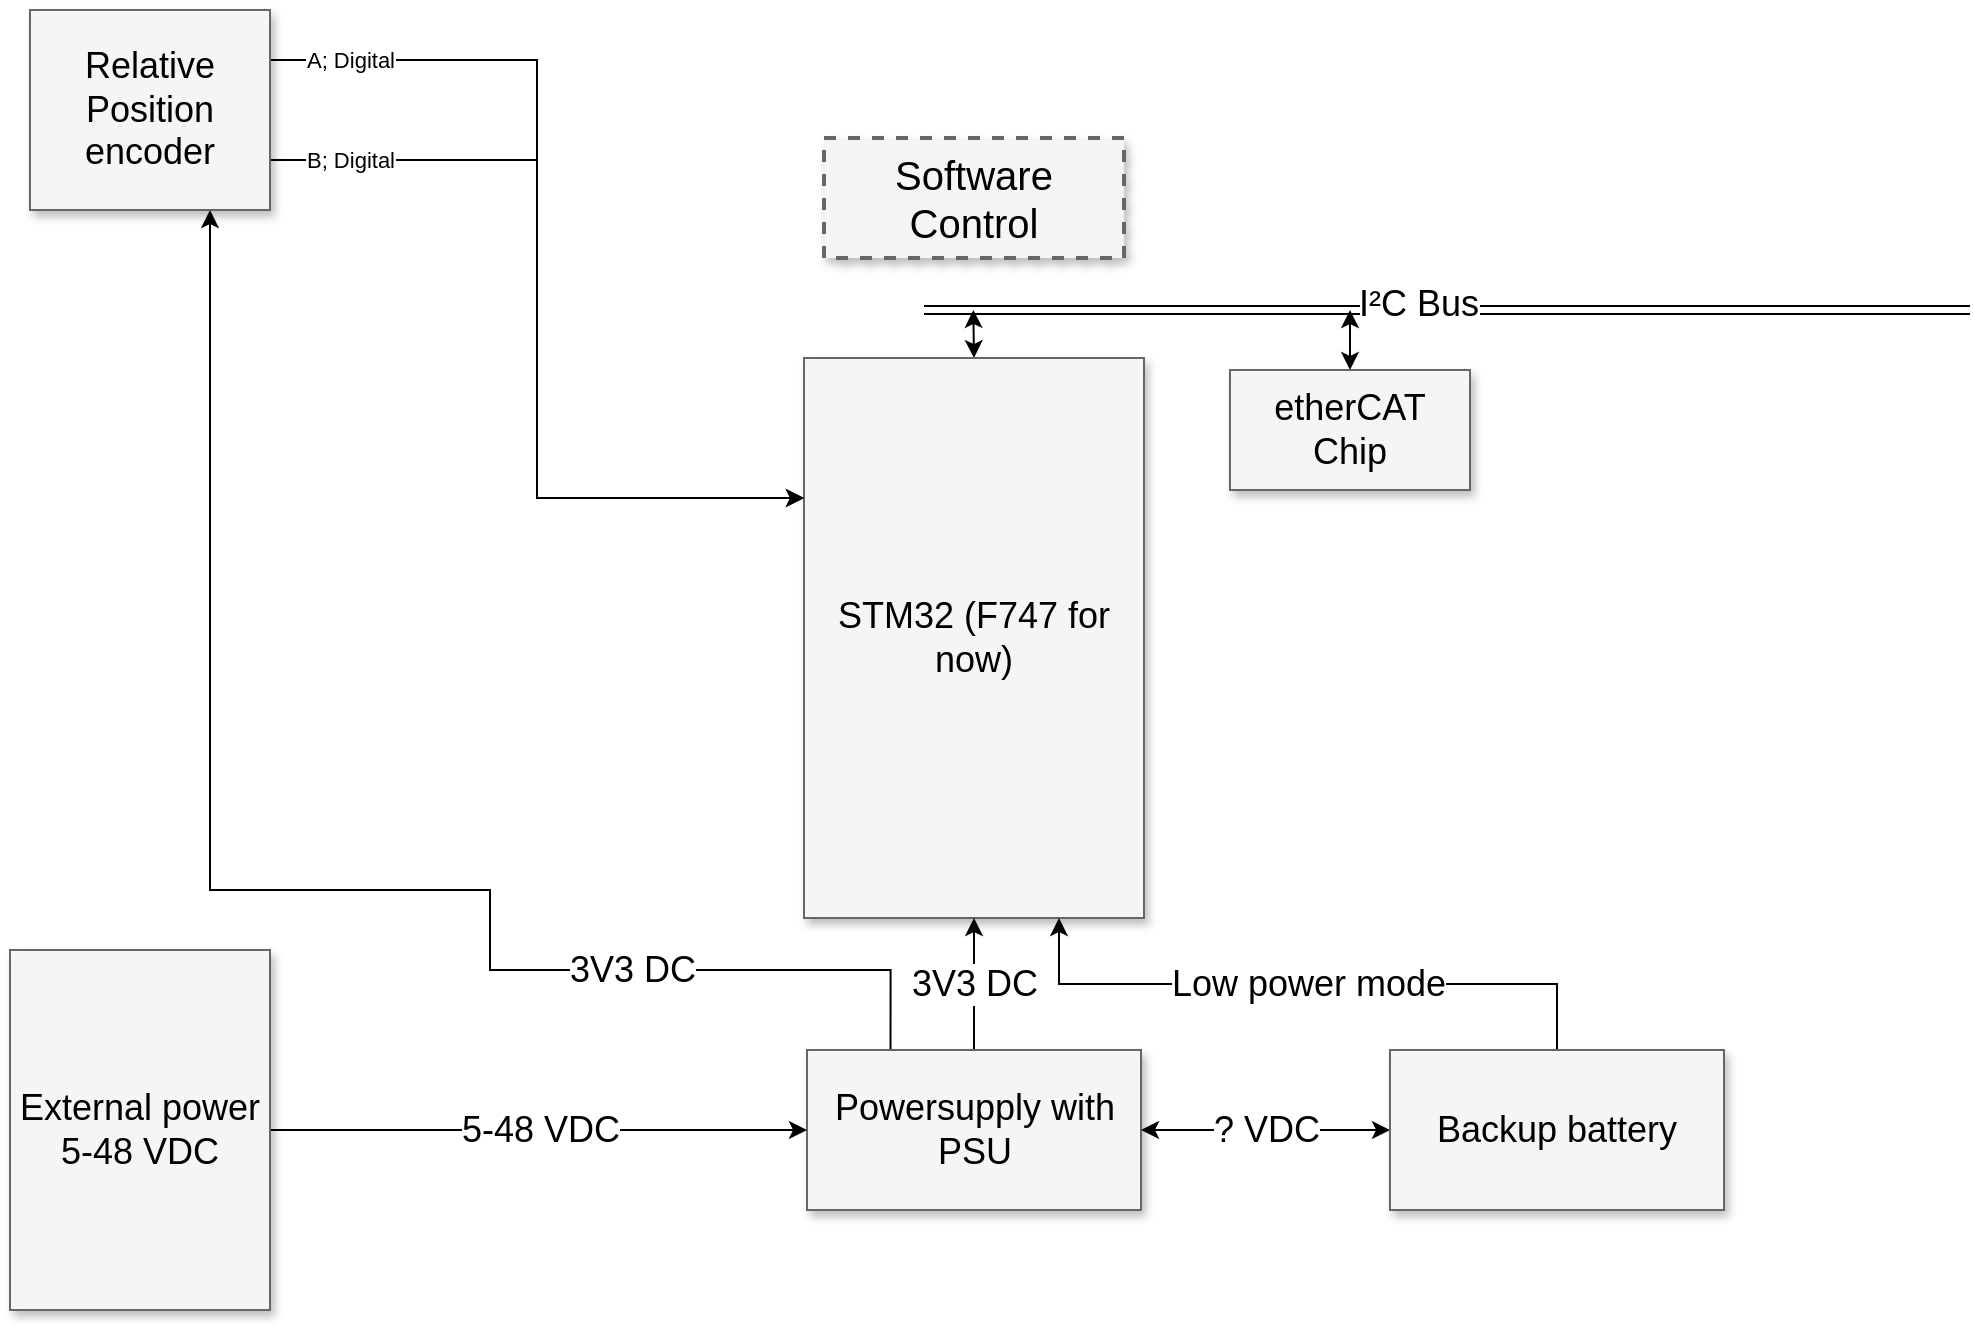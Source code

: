 <mxfile version="14.7.6" type="github">
  <diagram name="Main system" id="90a13364-a465-7bf4-72fc-28e22215d7a0">
    <mxGraphModel dx="1422" dy="790" grid="1" gridSize="10" guides="1" tooltips="1" connect="1" arrows="1" fold="1" page="1" pageScale="1.5" pageWidth="1169" pageHeight="826" background="none" math="0" shadow="0">
      <root>
        <mxCell id="0" style=";html=1;" />
        <mxCell id="1" style=";html=1;" parent="0" />
        <mxCell id="3a17f1ce550125da-1" value="Software Control" style="whiteSpace=wrap;html=1;shadow=1;fontSize=20;fillColor=#f5f5f5;strokeColor=#666666;strokeWidth=2;dashed=1;" parent="1" vertex="1">
          <mxGeometry x="797" y="344" width="150" height="60" as="geometry" />
        </mxCell>
        <mxCell id="dA12gsGNi2PgmM5HZedz-6" style="edgeStyle=orthogonalEdgeStyle;rounded=0;orthogonalLoop=1;jettySize=auto;html=1;exitX=0.5;exitY=0;exitDx=0;exitDy=0;startArrow=classic;startFill=1;" edge="1" parent="1" source="3a17f1ce550125da-2">
          <mxGeometry relative="1" as="geometry">
            <mxPoint x="871.667" y="430" as="targetPoint" />
          </mxGeometry>
        </mxCell>
        <mxCell id="3a17f1ce550125da-2" value="STM32 (F747 for now)" style="whiteSpace=wrap;html=1;shadow=1;fontSize=18;fillColor=#f5f5f5;strokeColor=#666666;" parent="1" vertex="1">
          <mxGeometry x="787" y="454" width="170" height="280" as="geometry" />
        </mxCell>
        <mxCell id="dA12gsGNi2PgmM5HZedz-8" style="edgeStyle=orthogonalEdgeStyle;rounded=0;orthogonalLoop=1;jettySize=auto;html=1;exitX=0.5;exitY=0;exitDx=0;exitDy=0;fontSize=18;startArrow=classic;startFill=1;" edge="1" parent="1" source="3a17f1ce550125da-4">
          <mxGeometry relative="1" as="geometry">
            <mxPoint x="1060" y="430" as="targetPoint" />
          </mxGeometry>
        </mxCell>
        <mxCell id="3a17f1ce550125da-4" value="etherCAT&lt;br&gt;Chip" style="whiteSpace=wrap;html=1;shadow=1;fontSize=18;fillColor=#f5f5f5;strokeColor=#666666;" parent="1" vertex="1">
          <mxGeometry x="1000" y="460" width="120" height="60" as="geometry" />
        </mxCell>
        <mxCell id="dA12gsGNi2PgmM5HZedz-1" value="A; Digital" style="edgeStyle=orthogonalEdgeStyle;rounded=0;orthogonalLoop=1;jettySize=auto;html=1;exitX=1;exitY=0.25;exitDx=0;exitDy=0;entryX=0;entryY=0.25;entryDx=0;entryDy=0;" edge="1" parent="1" source="3a17f1ce550125da-8" target="3a17f1ce550125da-2">
          <mxGeometry x="-0.835" relative="1" as="geometry">
            <mxPoint as="offset" />
          </mxGeometry>
        </mxCell>
        <mxCell id="dA12gsGNi2PgmM5HZedz-2" value="B; Digital" style="edgeStyle=orthogonalEdgeStyle;rounded=0;orthogonalLoop=1;jettySize=auto;html=1;exitX=1;exitY=0.75;exitDx=0;exitDy=0;entryX=0;entryY=0.25;entryDx=0;entryDy=0;" edge="1" parent="1" source="3a17f1ce550125da-8" target="3a17f1ce550125da-2">
          <mxGeometry x="-0.817" relative="1" as="geometry">
            <mxPoint x="580" y="550" as="targetPoint" />
            <mxPoint as="offset" />
          </mxGeometry>
        </mxCell>
        <mxCell id="3a17f1ce550125da-8" value="Relative Position encoder" style="whiteSpace=wrap;html=1;shadow=1;fontSize=18;fillColor=#f5f5f5;strokeColor=#666666;" parent="1" vertex="1">
          <mxGeometry x="400" y="280" width="120" height="100" as="geometry" />
        </mxCell>
        <mxCell id="dA12gsGNi2PgmM5HZedz-4" value="" style="shape=link;html=1;startArrow=classic;startFill=1;" edge="1" parent="1">
          <mxGeometry width="100" relative="1" as="geometry">
            <mxPoint x="847" y="430" as="sourcePoint" />
            <mxPoint x="1370" y="430" as="targetPoint" />
          </mxGeometry>
        </mxCell>
        <mxCell id="dA12gsGNi2PgmM5HZedz-5" value="I²C Bus" style="edgeLabel;html=1;align=center;verticalAlign=middle;resizable=0;points=[];fontSize=18;" vertex="1" connectable="0" parent="dA12gsGNi2PgmM5HZedz-4">
          <mxGeometry x="-0.055" y="3" relative="1" as="geometry">
            <mxPoint as="offset" />
          </mxGeometry>
        </mxCell>
        <mxCell id="dA12gsGNi2PgmM5HZedz-14" value="3V3 DC" style="edgeStyle=orthogonalEdgeStyle;rounded=0;orthogonalLoop=1;jettySize=auto;html=1;exitX=0.5;exitY=0;exitDx=0;exitDy=0;entryX=0.5;entryY=1;entryDx=0;entryDy=0;fontSize=18;startArrow=none;startFill=0;" edge="1" parent="1" source="dA12gsGNi2PgmM5HZedz-10" target="3a17f1ce550125da-2">
          <mxGeometry relative="1" as="geometry" />
        </mxCell>
        <mxCell id="dA12gsGNi2PgmM5HZedz-15" style="edgeStyle=orthogonalEdgeStyle;rounded=0;orthogonalLoop=1;jettySize=auto;html=1;exitX=0.25;exitY=0;exitDx=0;exitDy=0;entryX=0.75;entryY=1;entryDx=0;entryDy=0;fontSize=18;startArrow=none;startFill=0;" edge="1" parent="1" source="dA12gsGNi2PgmM5HZedz-10" target="3a17f1ce550125da-8">
          <mxGeometry relative="1" as="geometry">
            <Array as="points">
              <mxPoint x="830" y="760" />
              <mxPoint x="630" y="760" />
              <mxPoint x="630" y="720" />
              <mxPoint x="490" y="720" />
            </Array>
          </mxGeometry>
        </mxCell>
        <mxCell id="dA12gsGNi2PgmM5HZedz-16" value="3V3 DC" style="edgeLabel;html=1;align=center;verticalAlign=middle;resizable=0;points=[];fontSize=18;" vertex="1" connectable="0" parent="dA12gsGNi2PgmM5HZedz-15">
          <mxGeometry x="-0.554" relative="1" as="geometry">
            <mxPoint as="offset" />
          </mxGeometry>
        </mxCell>
        <mxCell id="dA12gsGNi2PgmM5HZedz-10" value="Powersupply with PSU" style="whiteSpace=wrap;html=1;shadow=1;fontSize=18;fillColor=#f5f5f5;strokeColor=#666666;" vertex="1" parent="1">
          <mxGeometry x="788.5" y="800" width="167" height="80" as="geometry" />
        </mxCell>
        <mxCell id="dA12gsGNi2PgmM5HZedz-13" value="5-48 VDC" style="edgeStyle=orthogonalEdgeStyle;rounded=0;orthogonalLoop=1;jettySize=auto;html=1;exitX=1;exitY=0.5;exitDx=0;exitDy=0;entryX=0;entryY=0.5;entryDx=0;entryDy=0;fontSize=18;startArrow=none;startFill=0;" edge="1" parent="1" source="dA12gsGNi2PgmM5HZedz-12" target="dA12gsGNi2PgmM5HZedz-10">
          <mxGeometry relative="1" as="geometry" />
        </mxCell>
        <mxCell id="dA12gsGNi2PgmM5HZedz-12" value="External power 5-48 VDC" style="whiteSpace=wrap;html=1;shadow=1;fontSize=18;fillColor=#f5f5f5;strokeColor=#666666;" vertex="1" parent="1">
          <mxGeometry x="390" y="750" width="130" height="180" as="geometry" />
        </mxCell>
        <mxCell id="dA12gsGNi2PgmM5HZedz-18" value="? VDC" style="edgeStyle=orthogonalEdgeStyle;rounded=0;orthogonalLoop=1;jettySize=auto;html=1;exitX=0;exitY=0.5;exitDx=0;exitDy=0;entryX=1;entryY=0.5;entryDx=0;entryDy=0;fontSize=18;startArrow=classic;startFill=1;" edge="1" parent="1" source="dA12gsGNi2PgmM5HZedz-17" target="dA12gsGNi2PgmM5HZedz-10">
          <mxGeometry relative="1" as="geometry" />
        </mxCell>
        <mxCell id="dA12gsGNi2PgmM5HZedz-20" value="Low power mode" style="edgeStyle=orthogonalEdgeStyle;rounded=0;orthogonalLoop=1;jettySize=auto;html=1;exitX=0.5;exitY=0;exitDx=0;exitDy=0;entryX=0.75;entryY=1;entryDx=0;entryDy=0;fontSize=18;startArrow=none;startFill=0;" edge="1" parent="1" source="dA12gsGNi2PgmM5HZedz-17" target="3a17f1ce550125da-2">
          <mxGeometry relative="1" as="geometry" />
        </mxCell>
        <mxCell id="dA12gsGNi2PgmM5HZedz-17" value="Backup battery" style="whiteSpace=wrap;html=1;shadow=1;fontSize=18;fillColor=#f5f5f5;strokeColor=#666666;" vertex="1" parent="1">
          <mxGeometry x="1080" y="800" width="167" height="80" as="geometry" />
        </mxCell>
      </root>
    </mxGraphModel>
  </diagram>
</mxfile>
